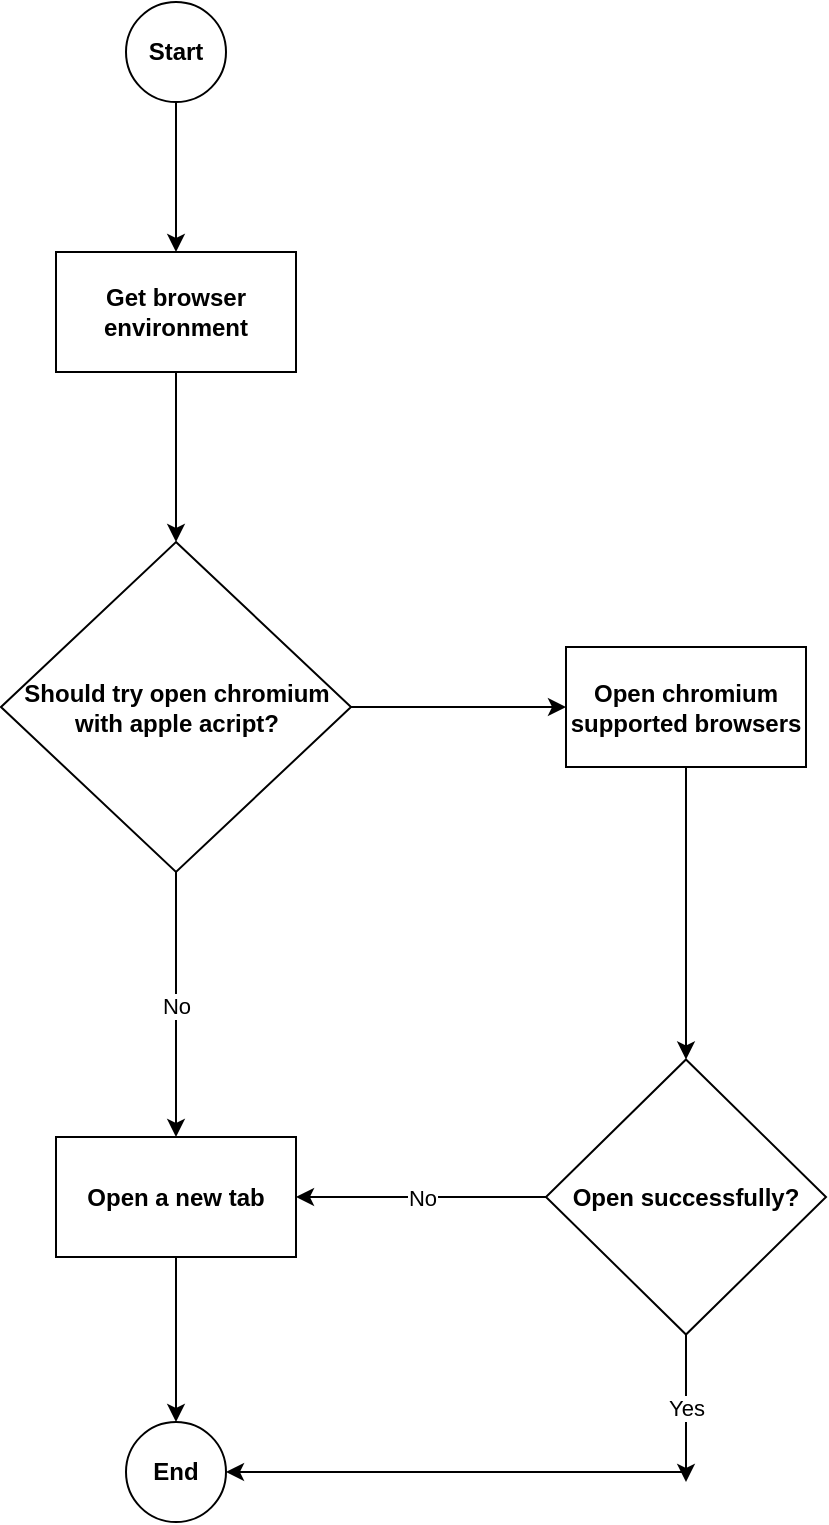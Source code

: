 <mxfile>
    <diagram id="aDRLB5zysgT50t-2gS-c" name="Page-1">
        <mxGraphModel dx="898" dy="1849" grid="1" gridSize="10" guides="1" tooltips="1" connect="1" arrows="1" fold="1" page="1" pageScale="1" pageWidth="827" pageHeight="1169" math="0" shadow="0">
            <root>
                <mxCell id="0"/>
                <mxCell id="1" parent="0"/>
                <mxCell id="4" value="" style="edgeStyle=none;html=1;" edge="1" parent="1" source="2" target="3">
                    <mxGeometry relative="1" as="geometry"/>
                </mxCell>
                <mxCell id="2" value="Start" style="ellipse;whiteSpace=wrap;html=1;aspect=fixed;fontStyle=1" vertex="1" parent="1">
                    <mxGeometry x="240" y="-10" width="50" height="50" as="geometry"/>
                </mxCell>
                <mxCell id="8" value="" style="edgeStyle=none;html=1;" edge="1" parent="1" source="3" target="7">
                    <mxGeometry relative="1" as="geometry"/>
                </mxCell>
                <mxCell id="3" value="Get browser environment" style="whiteSpace=wrap;html=1;fontStyle=1;" vertex="1" parent="1">
                    <mxGeometry x="205" y="115" width="120" height="60" as="geometry"/>
                </mxCell>
                <mxCell id="10" value="No" style="edgeStyle=none;html=1;" edge="1" parent="1" source="7" target="9">
                    <mxGeometry relative="1" as="geometry"/>
                </mxCell>
                <mxCell id="14" value="" style="edgeStyle=none;html=1;" edge="1" parent="1" source="7" target="13">
                    <mxGeometry relative="1" as="geometry"/>
                </mxCell>
                <mxCell id="7" value="Should try open chromium with apple acript?" style="rhombus;whiteSpace=wrap;html=1;fontStyle=1;" vertex="1" parent="1">
                    <mxGeometry x="177.5" y="260" width="175" height="165" as="geometry"/>
                </mxCell>
                <mxCell id="12" style="edgeStyle=none;html=1;entryX=0.5;entryY=0;entryDx=0;entryDy=0;" edge="1" parent="1" source="9" target="11">
                    <mxGeometry relative="1" as="geometry"/>
                </mxCell>
                <mxCell id="9" value="Open a new tab" style="whiteSpace=wrap;html=1;fontStyle=1;" vertex="1" parent="1">
                    <mxGeometry x="205" y="557.5" width="120" height="60" as="geometry"/>
                </mxCell>
                <mxCell id="11" value="End" style="ellipse;whiteSpace=wrap;html=1;aspect=fixed;fontStyle=1" vertex="1" parent="1">
                    <mxGeometry x="240" y="700" width="50" height="50" as="geometry"/>
                </mxCell>
                <mxCell id="16" value="" style="edgeStyle=none;html=1;" edge="1" parent="1" source="13" target="15">
                    <mxGeometry relative="1" as="geometry"/>
                </mxCell>
                <mxCell id="13" value="Open chromium supported browsers" style="whiteSpace=wrap;html=1;fontStyle=1;" vertex="1" parent="1">
                    <mxGeometry x="460" y="312.5" width="120" height="60" as="geometry"/>
                </mxCell>
                <mxCell id="17" value="No" style="edgeStyle=none;html=1;entryX=1;entryY=0.5;entryDx=0;entryDy=0;" edge="1" parent="1" source="15" target="9">
                    <mxGeometry relative="1" as="geometry"/>
                </mxCell>
                <mxCell id="18" value="Yes" style="edgeStyle=none;html=1;" edge="1" parent="1" source="15">
                    <mxGeometry relative="1" as="geometry">
                        <mxPoint x="520" y="730" as="targetPoint"/>
                    </mxGeometry>
                </mxCell>
                <mxCell id="15" value="Open successfully?" style="rhombus;whiteSpace=wrap;html=1;fontStyle=1;" vertex="1" parent="1">
                    <mxGeometry x="450" y="518.75" width="140" height="137.5" as="geometry"/>
                </mxCell>
                <mxCell id="19" value="" style="endArrow=classic;html=1;entryX=1;entryY=0.5;entryDx=0;entryDy=0;" edge="1" parent="1" target="11">
                    <mxGeometry width="50" height="50" relative="1" as="geometry">
                        <mxPoint x="520" y="725" as="sourcePoint"/>
                        <mxPoint x="410" y="480" as="targetPoint"/>
                    </mxGeometry>
                </mxCell>
            </root>
        </mxGraphModel>
    </diagram>
</mxfile>